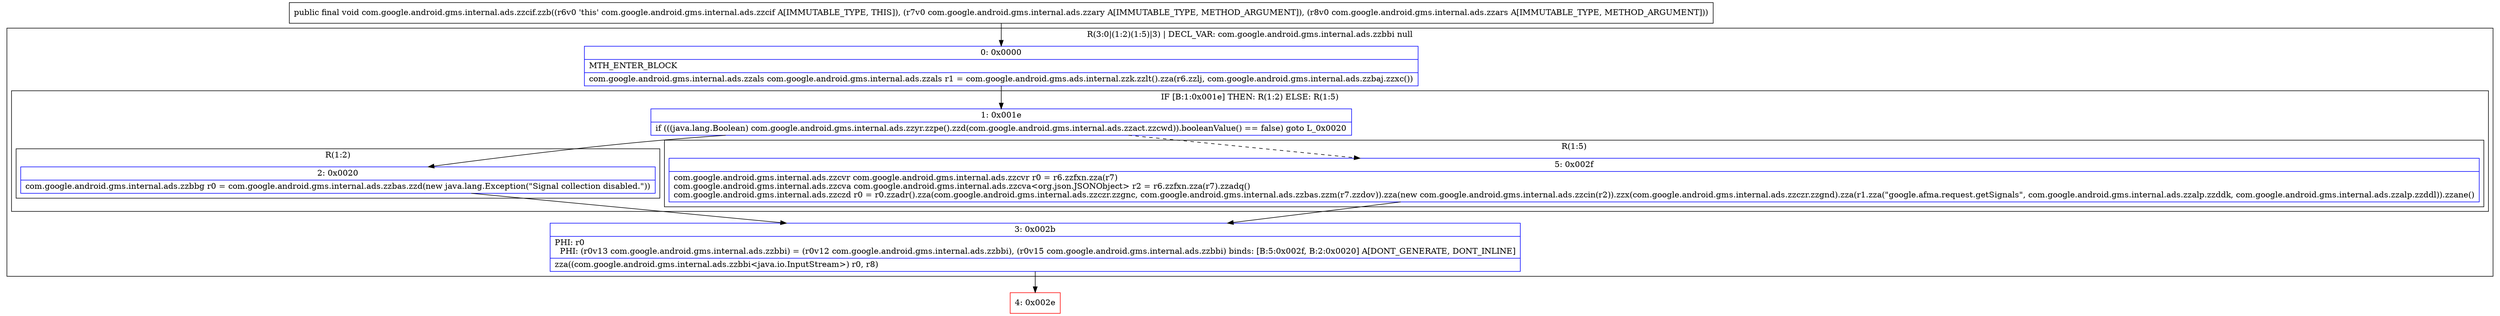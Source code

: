 digraph "CFG forcom.google.android.gms.internal.ads.zzcif.zzb(Lcom\/google\/android\/gms\/internal\/ads\/zzary;Lcom\/google\/android\/gms\/internal\/ads\/zzars;)V" {
subgraph cluster_Region_1501110992 {
label = "R(3:0|(1:2)(1:5)|3) | DECL_VAR: com.google.android.gms.internal.ads.zzbbi null\l";
node [shape=record,color=blue];
Node_0 [shape=record,label="{0\:\ 0x0000|MTH_ENTER_BLOCK\l|com.google.android.gms.internal.ads.zzals com.google.android.gms.internal.ads.zzals r1 = com.google.android.gms.ads.internal.zzk.zzlt().zza(r6.zzlj, com.google.android.gms.internal.ads.zzbaj.zzxc())\l}"];
subgraph cluster_IfRegion_752699103 {
label = "IF [B:1:0x001e] THEN: R(1:2) ELSE: R(1:5)";
node [shape=record,color=blue];
Node_1 [shape=record,label="{1\:\ 0x001e|if (((java.lang.Boolean) com.google.android.gms.internal.ads.zzyr.zzpe().zzd(com.google.android.gms.internal.ads.zzact.zzcwd)).booleanValue() == false) goto L_0x0020\l}"];
subgraph cluster_Region_55764050 {
label = "R(1:2)";
node [shape=record,color=blue];
Node_2 [shape=record,label="{2\:\ 0x0020|com.google.android.gms.internal.ads.zzbbg r0 = com.google.android.gms.internal.ads.zzbas.zzd(new java.lang.Exception(\"Signal collection disabled.\"))\l}"];
}
subgraph cluster_Region_1968929339 {
label = "R(1:5)";
node [shape=record,color=blue];
Node_5 [shape=record,label="{5\:\ 0x002f|com.google.android.gms.internal.ads.zzcvr com.google.android.gms.internal.ads.zzcvr r0 = r6.zzfxn.zza(r7)\lcom.google.android.gms.internal.ads.zzcva com.google.android.gms.internal.ads.zzcva\<org.json.JSONObject\> r2 = r6.zzfxn.zza(r7).zzadq()\lcom.google.android.gms.internal.ads.zzczd r0 = r0.zzadr().zza(com.google.android.gms.internal.ads.zzczr.zzgnc, com.google.android.gms.internal.ads.zzbas.zzm(r7.zzdov)).zza(new com.google.android.gms.internal.ads.zzcin(r2)).zzx(com.google.android.gms.internal.ads.zzczr.zzgnd).zza(r1.zza(\"google.afma.request.getSignals\", com.google.android.gms.internal.ads.zzalp.zzddk, com.google.android.gms.internal.ads.zzalp.zzddl)).zzane()\l}"];
}
}
Node_3 [shape=record,label="{3\:\ 0x002b|PHI: r0 \l  PHI: (r0v13 com.google.android.gms.internal.ads.zzbbi) = (r0v12 com.google.android.gms.internal.ads.zzbbi), (r0v15 com.google.android.gms.internal.ads.zzbbi) binds: [B:5:0x002f, B:2:0x0020] A[DONT_GENERATE, DONT_INLINE]\l|zza((com.google.android.gms.internal.ads.zzbbi\<java.io.InputStream\>) r0, r8)\l}"];
}
Node_4 [shape=record,color=red,label="{4\:\ 0x002e}"];
MethodNode[shape=record,label="{public final void com.google.android.gms.internal.ads.zzcif.zzb((r6v0 'this' com.google.android.gms.internal.ads.zzcif A[IMMUTABLE_TYPE, THIS]), (r7v0 com.google.android.gms.internal.ads.zzary A[IMMUTABLE_TYPE, METHOD_ARGUMENT]), (r8v0 com.google.android.gms.internal.ads.zzars A[IMMUTABLE_TYPE, METHOD_ARGUMENT])) }"];
MethodNode -> Node_0;
Node_0 -> Node_1;
Node_1 -> Node_2;
Node_1 -> Node_5[style=dashed];
Node_2 -> Node_3;
Node_5 -> Node_3;
Node_3 -> Node_4;
}

